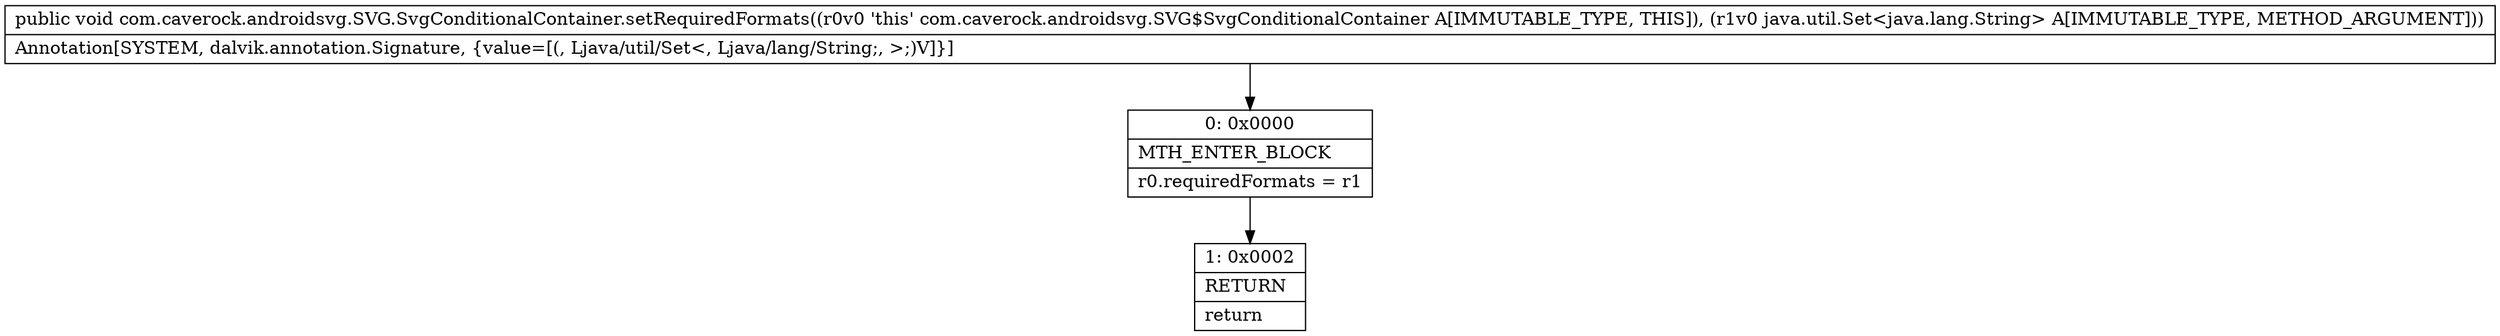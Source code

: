 digraph "CFG forcom.caverock.androidsvg.SVG.SvgConditionalContainer.setRequiredFormats(Ljava\/util\/Set;)V" {
Node_0 [shape=record,label="{0\:\ 0x0000|MTH_ENTER_BLOCK\l|r0.requiredFormats = r1\l}"];
Node_1 [shape=record,label="{1\:\ 0x0002|RETURN\l|return\l}"];
MethodNode[shape=record,label="{public void com.caverock.androidsvg.SVG.SvgConditionalContainer.setRequiredFormats((r0v0 'this' com.caverock.androidsvg.SVG$SvgConditionalContainer A[IMMUTABLE_TYPE, THIS]), (r1v0 java.util.Set\<java.lang.String\> A[IMMUTABLE_TYPE, METHOD_ARGUMENT]))  | Annotation[SYSTEM, dalvik.annotation.Signature, \{value=[(, Ljava\/util\/Set\<, Ljava\/lang\/String;, \>;)V]\}]\l}"];
MethodNode -> Node_0;
Node_0 -> Node_1;
}

